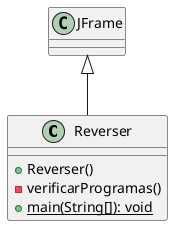 @startuml

class Reverser extends JFrame {
    +Reverser()
    -verificarProgramas()
    {static} +main(String[]): void
}

@enduml
